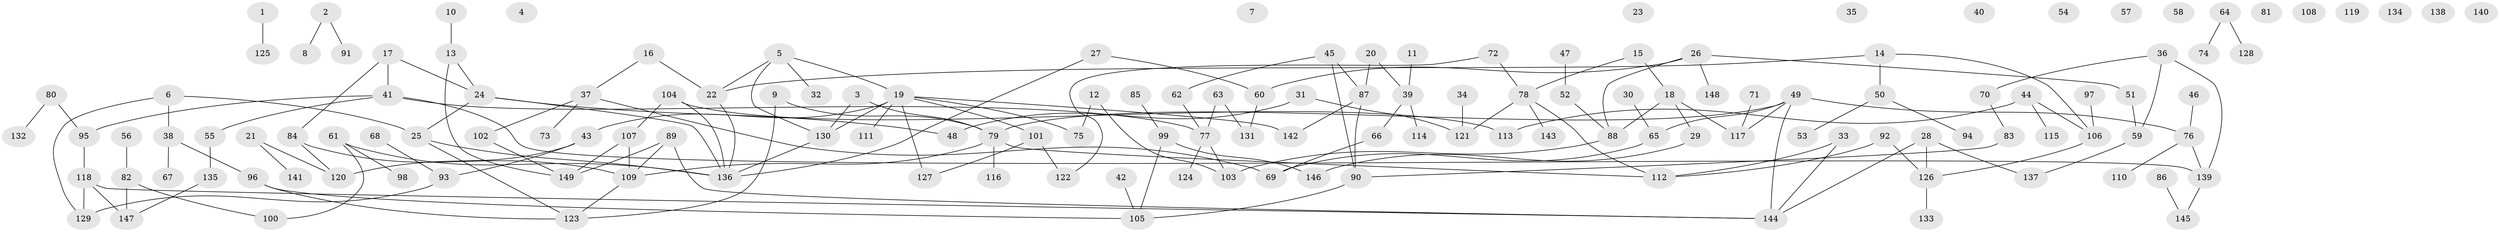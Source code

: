 // Generated by graph-tools (version 1.1) at 2025/25/03/09/25 03:25:13]
// undirected, 149 vertices, 171 edges
graph export_dot {
graph [start="1"]
  node [color=gray90,style=filled];
  1;
  2;
  3;
  4;
  5;
  6;
  7;
  8;
  9;
  10;
  11;
  12;
  13;
  14;
  15;
  16;
  17;
  18;
  19;
  20;
  21;
  22;
  23;
  24;
  25;
  26;
  27;
  28;
  29;
  30;
  31;
  32;
  33;
  34;
  35;
  36;
  37;
  38;
  39;
  40;
  41;
  42;
  43;
  44;
  45;
  46;
  47;
  48;
  49;
  50;
  51;
  52;
  53;
  54;
  55;
  56;
  57;
  58;
  59;
  60;
  61;
  62;
  63;
  64;
  65;
  66;
  67;
  68;
  69;
  70;
  71;
  72;
  73;
  74;
  75;
  76;
  77;
  78;
  79;
  80;
  81;
  82;
  83;
  84;
  85;
  86;
  87;
  88;
  89;
  90;
  91;
  92;
  93;
  94;
  95;
  96;
  97;
  98;
  99;
  100;
  101;
  102;
  103;
  104;
  105;
  106;
  107;
  108;
  109;
  110;
  111;
  112;
  113;
  114;
  115;
  116;
  117;
  118;
  119;
  120;
  121;
  122;
  123;
  124;
  125;
  126;
  127;
  128;
  129;
  130;
  131;
  132;
  133;
  134;
  135;
  136;
  137;
  138;
  139;
  140;
  141;
  142;
  143;
  144;
  145;
  146;
  147;
  148;
  149;
  1 -- 125;
  2 -- 8;
  2 -- 91;
  3 -- 79;
  3 -- 130;
  5 -- 19;
  5 -- 22;
  5 -- 32;
  5 -- 130;
  6 -- 25;
  6 -- 38;
  6 -- 129;
  9 -- 79;
  9 -- 123;
  10 -- 13;
  11 -- 39;
  12 -- 75;
  12 -- 103;
  13 -- 24;
  13 -- 149;
  14 -- 22;
  14 -- 50;
  14 -- 106;
  15 -- 18;
  15 -- 78;
  16 -- 22;
  16 -- 37;
  17 -- 24;
  17 -- 41;
  17 -- 84;
  18 -- 29;
  18 -- 88;
  18 -- 117;
  19 -- 43;
  19 -- 75;
  19 -- 101;
  19 -- 111;
  19 -- 127;
  19 -- 130;
  19 -- 142;
  20 -- 39;
  20 -- 87;
  21 -- 120;
  21 -- 141;
  22 -- 136;
  24 -- 25;
  24 -- 48;
  24 -- 136;
  25 -- 123;
  25 -- 136;
  26 -- 51;
  26 -- 60;
  26 -- 88;
  26 -- 148;
  27 -- 60;
  27 -- 136;
  28 -- 126;
  28 -- 137;
  28 -- 144;
  29 -- 146;
  30 -- 65;
  31 -- 48;
  31 -- 121;
  33 -- 112;
  33 -- 144;
  34 -- 121;
  36 -- 59;
  36 -- 70;
  36 -- 139;
  37 -- 69;
  37 -- 73;
  37 -- 102;
  38 -- 67;
  38 -- 96;
  39 -- 66;
  39 -- 114;
  41 -- 55;
  41 -- 77;
  41 -- 95;
  41 -- 139;
  42 -- 105;
  43 -- 93;
  43 -- 120;
  44 -- 106;
  44 -- 113;
  44 -- 115;
  45 -- 62;
  45 -- 87;
  45 -- 90;
  46 -- 76;
  47 -- 52;
  49 -- 65;
  49 -- 76;
  49 -- 79;
  49 -- 117;
  49 -- 144;
  50 -- 53;
  50 -- 94;
  51 -- 59;
  52 -- 88;
  55 -- 135;
  56 -- 82;
  59 -- 137;
  60 -- 131;
  61 -- 98;
  61 -- 100;
  61 -- 136;
  62 -- 77;
  63 -- 77;
  63 -- 131;
  64 -- 74;
  64 -- 128;
  65 -- 69;
  66 -- 69;
  68 -- 93;
  70 -- 83;
  71 -- 117;
  72 -- 78;
  72 -- 122;
  76 -- 110;
  76 -- 139;
  77 -- 103;
  77 -- 124;
  78 -- 112;
  78 -- 121;
  78 -- 143;
  79 -- 109;
  79 -- 112;
  79 -- 116;
  80 -- 95;
  80 -- 132;
  82 -- 100;
  82 -- 147;
  83 -- 90;
  84 -- 109;
  84 -- 120;
  85 -- 99;
  86 -- 145;
  87 -- 90;
  87 -- 142;
  88 -- 103;
  89 -- 109;
  89 -- 144;
  89 -- 149;
  90 -- 105;
  92 -- 112;
  92 -- 126;
  93 -- 129;
  95 -- 118;
  96 -- 105;
  96 -- 123;
  97 -- 106;
  99 -- 105;
  99 -- 146;
  101 -- 122;
  101 -- 127;
  102 -- 149;
  104 -- 107;
  104 -- 113;
  104 -- 136;
  106 -- 126;
  107 -- 109;
  107 -- 149;
  109 -- 123;
  118 -- 129;
  118 -- 144;
  118 -- 147;
  126 -- 133;
  130 -- 136;
  135 -- 147;
  139 -- 145;
}
